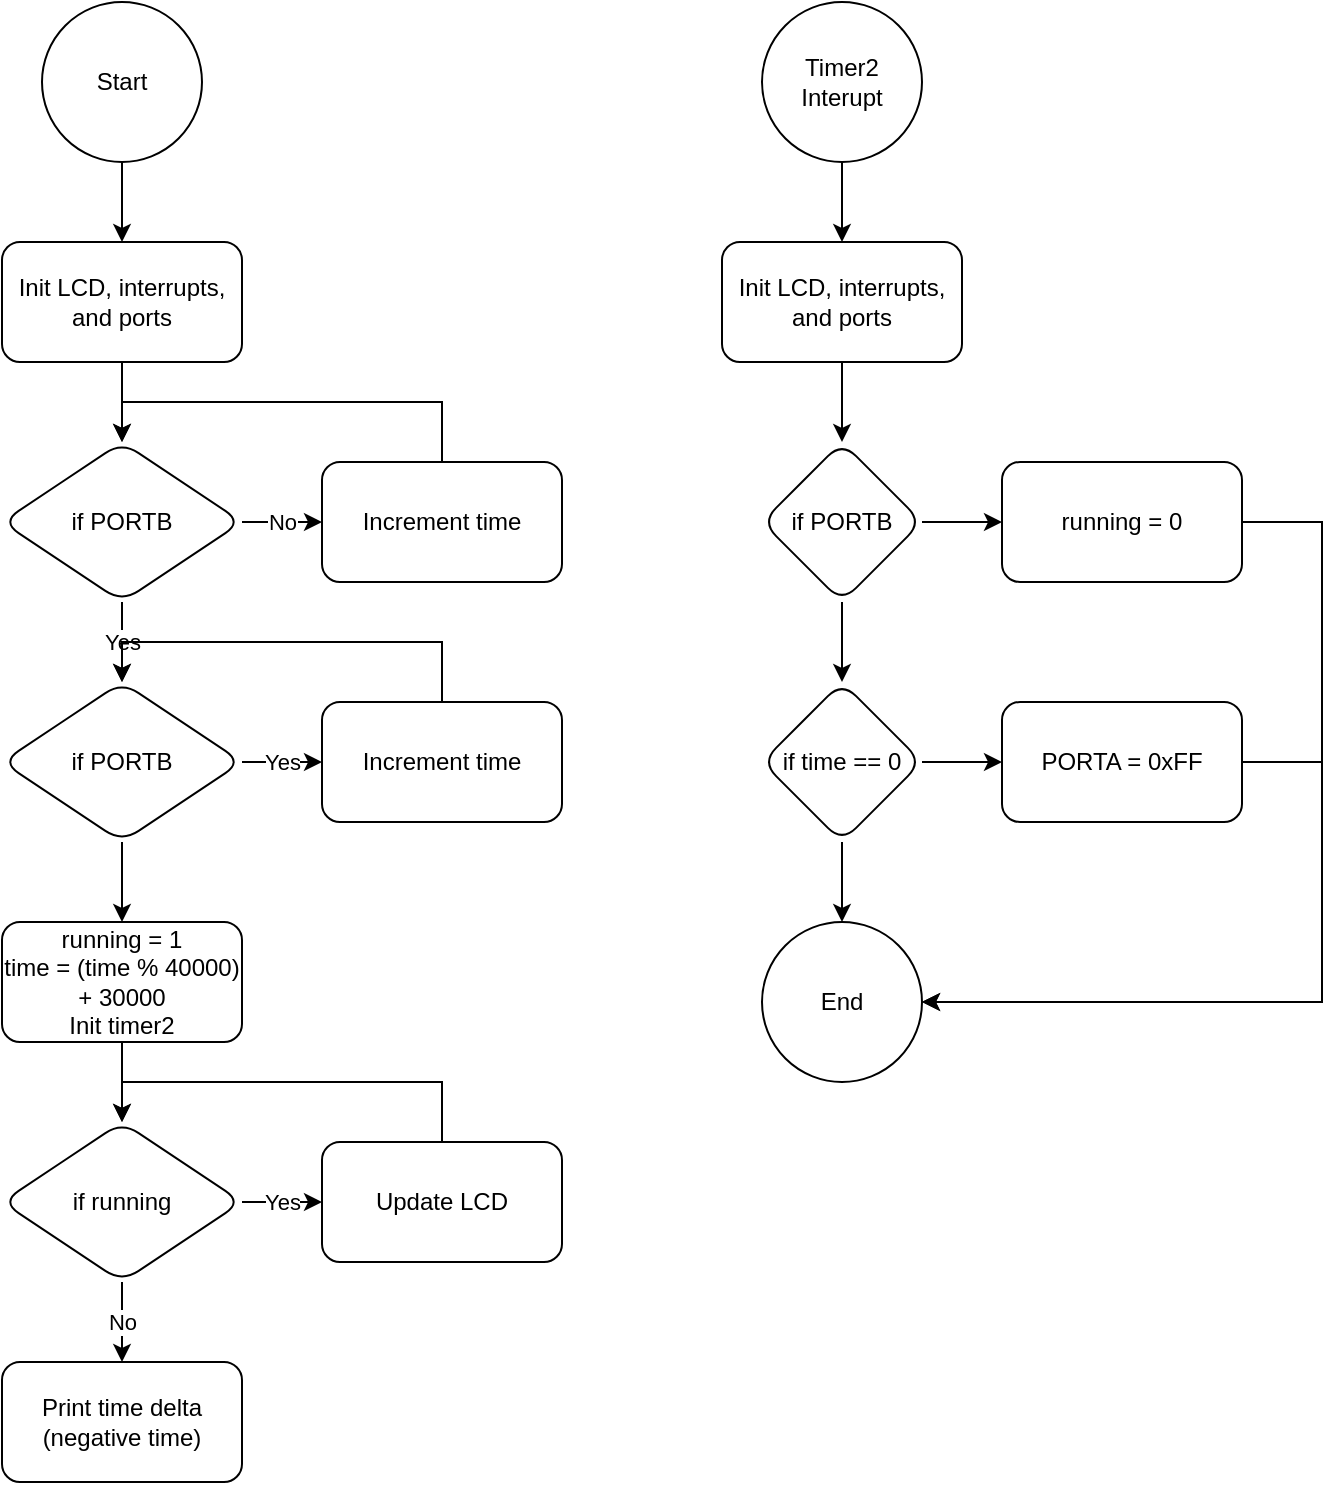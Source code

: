 <mxfile version="24.7.17">
  <diagram name="Page-1" id="lt8WRXRB4AFgMDzZljJm">
    <mxGraphModel dx="1434" dy="839" grid="1" gridSize="10" guides="1" tooltips="1" connect="1" arrows="1" fold="1" page="1" pageScale="1" pageWidth="850" pageHeight="1100" math="0" shadow="0">
      <root>
        <mxCell id="0" />
        <mxCell id="1" parent="0" />
        <mxCell id="8H4-ZsUqkacAHLsqrGic-4" value="" style="edgeStyle=orthogonalEdgeStyle;rounded=0;orthogonalLoop=1;jettySize=auto;html=1;" parent="1" source="8H4-ZsUqkacAHLsqrGic-2" target="8H4-ZsUqkacAHLsqrGic-3" edge="1">
          <mxGeometry relative="1" as="geometry" />
        </mxCell>
        <mxCell id="8H4-ZsUqkacAHLsqrGic-2" value="Start" style="ellipse;whiteSpace=wrap;html=1;aspect=fixed;" parent="1" vertex="1">
          <mxGeometry x="80" y="40" width="80" height="80" as="geometry" />
        </mxCell>
        <mxCell id="8H4-ZsUqkacAHLsqrGic-9" value="" style="edgeStyle=orthogonalEdgeStyle;rounded=0;orthogonalLoop=1;jettySize=auto;html=1;" parent="1" source="8H4-ZsUqkacAHLsqrGic-3" target="8H4-ZsUqkacAHLsqrGic-8" edge="1">
          <mxGeometry relative="1" as="geometry" />
        </mxCell>
        <mxCell id="8H4-ZsUqkacAHLsqrGic-3" value="Init LCD, interrupts, and ports" style="rounded=1;whiteSpace=wrap;html=1;" parent="1" vertex="1">
          <mxGeometry x="60" y="160" width="120" height="60" as="geometry" />
        </mxCell>
        <mxCell id="8H4-ZsUqkacAHLsqrGic-11" value="Yes" style="edgeStyle=orthogonalEdgeStyle;rounded=0;orthogonalLoop=1;jettySize=auto;html=1;" parent="1" source="8H4-ZsUqkacAHLsqrGic-8" target="8H4-ZsUqkacAHLsqrGic-10" edge="1">
          <mxGeometry relative="1" as="geometry" />
        </mxCell>
        <mxCell id="8H4-ZsUqkacAHLsqrGic-13" value="No" style="edgeStyle=orthogonalEdgeStyle;rounded=0;orthogonalLoop=1;jettySize=auto;html=1;" parent="1" source="8H4-ZsUqkacAHLsqrGic-8" target="8H4-ZsUqkacAHLsqrGic-12" edge="1">
          <mxGeometry relative="1" as="geometry" />
        </mxCell>
        <mxCell id="8H4-ZsUqkacAHLsqrGic-8" value="if PORTB" style="rhombus;whiteSpace=wrap;html=1;rounded=1;" parent="1" vertex="1">
          <mxGeometry x="60" y="260" width="120" height="80" as="geometry" />
        </mxCell>
        <mxCell id="8H4-ZsUqkacAHLsqrGic-15" value="Yes" style="edgeStyle=orthogonalEdgeStyle;rounded=0;orthogonalLoop=1;jettySize=auto;html=1;" parent="1" source="8H4-ZsUqkacAHLsqrGic-10" target="8H4-ZsUqkacAHLsqrGic-14" edge="1">
          <mxGeometry relative="1" as="geometry" />
        </mxCell>
        <mxCell id="8H4-ZsUqkacAHLsqrGic-49" value="" style="edgeStyle=orthogonalEdgeStyle;rounded=0;orthogonalLoop=1;jettySize=auto;html=1;" parent="1" source="8H4-ZsUqkacAHLsqrGic-10" target="8H4-ZsUqkacAHLsqrGic-48" edge="1">
          <mxGeometry relative="1" as="geometry" />
        </mxCell>
        <mxCell id="8H4-ZsUqkacAHLsqrGic-10" value="if PORTB" style="rhombus;whiteSpace=wrap;html=1;rounded=1;" parent="1" vertex="1">
          <mxGeometry x="60" y="380" width="120" height="80" as="geometry" />
        </mxCell>
        <mxCell id="8H4-ZsUqkacAHLsqrGic-17" style="edgeStyle=orthogonalEdgeStyle;rounded=0;orthogonalLoop=1;jettySize=auto;html=1;entryX=0.5;entryY=0;entryDx=0;entryDy=0;" parent="1" source="8H4-ZsUqkacAHLsqrGic-12" target="8H4-ZsUqkacAHLsqrGic-8" edge="1">
          <mxGeometry relative="1" as="geometry">
            <Array as="points">
              <mxPoint x="280" y="240" />
              <mxPoint x="120" y="240" />
            </Array>
          </mxGeometry>
        </mxCell>
        <mxCell id="8H4-ZsUqkacAHLsqrGic-12" value="Increment time" style="whiteSpace=wrap;html=1;rounded=1;" parent="1" vertex="1">
          <mxGeometry x="220" y="270" width="120" height="60" as="geometry" />
        </mxCell>
        <mxCell id="8H4-ZsUqkacAHLsqrGic-16" style="edgeStyle=orthogonalEdgeStyle;rounded=0;orthogonalLoop=1;jettySize=auto;html=1;entryX=0.5;entryY=0;entryDx=0;entryDy=0;" parent="1" source="8H4-ZsUqkacAHLsqrGic-14" target="8H4-ZsUqkacAHLsqrGic-10" edge="1">
          <mxGeometry relative="1" as="geometry">
            <Array as="points">
              <mxPoint x="280" y="360" />
              <mxPoint x="120" y="360" />
            </Array>
          </mxGeometry>
        </mxCell>
        <mxCell id="8H4-ZsUqkacAHLsqrGic-14" value="Increment time" style="whiteSpace=wrap;html=1;rounded=1;" parent="1" vertex="1">
          <mxGeometry x="220" y="390" width="120" height="60" as="geometry" />
        </mxCell>
        <mxCell id="BIUVwdXFIAs_Ipz9rHra-10" value="Yes" style="edgeStyle=orthogonalEdgeStyle;rounded=0;orthogonalLoop=1;jettySize=auto;html=1;" edge="1" parent="1" source="8H4-ZsUqkacAHLsqrGic-21" target="BIUVwdXFIAs_Ipz9rHra-9">
          <mxGeometry relative="1" as="geometry" />
        </mxCell>
        <mxCell id="BIUVwdXFIAs_Ipz9rHra-14" value="No" style="edgeStyle=orthogonalEdgeStyle;rounded=0;orthogonalLoop=1;jettySize=auto;html=1;" edge="1" parent="1" source="8H4-ZsUqkacAHLsqrGic-21" target="BIUVwdXFIAs_Ipz9rHra-13">
          <mxGeometry relative="1" as="geometry" />
        </mxCell>
        <mxCell id="8H4-ZsUqkacAHLsqrGic-21" value="if running" style="rhombus;whiteSpace=wrap;html=1;rounded=1;" parent="1" vertex="1">
          <mxGeometry x="60" y="600" width="120" height="80" as="geometry" />
        </mxCell>
        <mxCell id="8H4-ZsUqkacAHLsqrGic-64" value="" style="edgeStyle=orthogonalEdgeStyle;rounded=0;orthogonalLoop=1;jettySize=auto;html=1;" parent="1" source="8H4-ZsUqkacAHLsqrGic-45" target="8H4-ZsUqkacAHLsqrGic-63" edge="1">
          <mxGeometry relative="1" as="geometry" />
        </mxCell>
        <mxCell id="8H4-ZsUqkacAHLsqrGic-45" value="Timer2 Interupt" style="ellipse;whiteSpace=wrap;html=1;aspect=fixed;" parent="1" vertex="1">
          <mxGeometry x="440" y="40" width="80" height="80" as="geometry" />
        </mxCell>
        <mxCell id="8H4-ZsUqkacAHLsqrGic-50" value="" style="edgeStyle=orthogonalEdgeStyle;rounded=0;orthogonalLoop=1;jettySize=auto;html=1;" parent="1" source="8H4-ZsUqkacAHLsqrGic-48" target="8H4-ZsUqkacAHLsqrGic-21" edge="1">
          <mxGeometry relative="1" as="geometry" />
        </mxCell>
        <mxCell id="8H4-ZsUqkacAHLsqrGic-48" value="running = 1&lt;div&gt;time = (time % 40000) + 30000&lt;/div&gt;&lt;div&gt;Init timer2&lt;/div&gt;" style="whiteSpace=wrap;html=1;rounded=1;" parent="1" vertex="1">
          <mxGeometry x="60" y="500" width="120" height="60" as="geometry" />
        </mxCell>
        <mxCell id="8H4-ZsUqkacAHLsqrGic-67" value="" style="edgeStyle=orthogonalEdgeStyle;rounded=0;orthogonalLoop=1;jettySize=auto;html=1;" parent="1" source="8H4-ZsUqkacAHLsqrGic-63" target="8H4-ZsUqkacAHLsqrGic-66" edge="1">
          <mxGeometry relative="1" as="geometry" />
        </mxCell>
        <mxCell id="8H4-ZsUqkacAHLsqrGic-63" value="Init LCD, interrupts, and ports" style="rounded=1;whiteSpace=wrap;html=1;" parent="1" vertex="1">
          <mxGeometry x="420" y="160" width="120" height="60" as="geometry" />
        </mxCell>
        <mxCell id="8H4-ZsUqkacAHLsqrGic-72" value="" style="edgeStyle=orthogonalEdgeStyle;rounded=0;orthogonalLoop=1;jettySize=auto;html=1;" parent="1" source="8H4-ZsUqkacAHLsqrGic-66" target="8H4-ZsUqkacAHLsqrGic-71" edge="1">
          <mxGeometry relative="1" as="geometry" />
        </mxCell>
        <mxCell id="BIUVwdXFIAs_Ipz9rHra-3" value="" style="edgeStyle=orthogonalEdgeStyle;rounded=0;orthogonalLoop=1;jettySize=auto;html=1;" edge="1" parent="1" source="8H4-ZsUqkacAHLsqrGic-66" target="BIUVwdXFIAs_Ipz9rHra-2">
          <mxGeometry relative="1" as="geometry" />
        </mxCell>
        <mxCell id="8H4-ZsUqkacAHLsqrGic-66" value="if PORTB" style="rhombus;whiteSpace=wrap;html=1;rounded=1;" parent="1" vertex="1">
          <mxGeometry x="440" y="260" width="80" height="80" as="geometry" />
        </mxCell>
        <mxCell id="8H4-ZsUqkacAHLsqrGic-69" value="End" style="ellipse;whiteSpace=wrap;html=1;rounded=1;" parent="1" vertex="1">
          <mxGeometry x="440" y="500" width="80" height="80" as="geometry" />
        </mxCell>
        <mxCell id="BIUVwdXFIAs_Ipz9rHra-4" style="edgeStyle=orthogonalEdgeStyle;rounded=0;orthogonalLoop=1;jettySize=auto;html=1;" edge="1" parent="1" source="8H4-ZsUqkacAHLsqrGic-71" target="8H4-ZsUqkacAHLsqrGic-69">
          <mxGeometry relative="1" as="geometry">
            <Array as="points">
              <mxPoint x="720" y="300" />
              <mxPoint x="720" y="540" />
            </Array>
          </mxGeometry>
        </mxCell>
        <mxCell id="8H4-ZsUqkacAHLsqrGic-71" value="running = 0" style="whiteSpace=wrap;html=1;rounded=1;" parent="1" vertex="1">
          <mxGeometry x="560" y="270" width="120" height="60" as="geometry" />
        </mxCell>
        <mxCell id="BIUVwdXFIAs_Ipz9rHra-6" value="" style="edgeStyle=orthogonalEdgeStyle;rounded=0;orthogonalLoop=1;jettySize=auto;html=1;" edge="1" parent="1" source="BIUVwdXFIAs_Ipz9rHra-2" target="BIUVwdXFIAs_Ipz9rHra-5">
          <mxGeometry relative="1" as="geometry" />
        </mxCell>
        <mxCell id="BIUVwdXFIAs_Ipz9rHra-8" value="" style="edgeStyle=orthogonalEdgeStyle;rounded=0;orthogonalLoop=1;jettySize=auto;html=1;" edge="1" parent="1" source="BIUVwdXFIAs_Ipz9rHra-2" target="8H4-ZsUqkacAHLsqrGic-69">
          <mxGeometry relative="1" as="geometry" />
        </mxCell>
        <mxCell id="BIUVwdXFIAs_Ipz9rHra-2" value="if time == 0" style="rhombus;whiteSpace=wrap;html=1;rounded=1;" vertex="1" parent="1">
          <mxGeometry x="440" y="380" width="80" height="80" as="geometry" />
        </mxCell>
        <mxCell id="BIUVwdXFIAs_Ipz9rHra-7" style="edgeStyle=orthogonalEdgeStyle;rounded=0;orthogonalLoop=1;jettySize=auto;html=1;entryX=1;entryY=0.5;entryDx=0;entryDy=0;" edge="1" parent="1" source="BIUVwdXFIAs_Ipz9rHra-5" target="8H4-ZsUqkacAHLsqrGic-69">
          <mxGeometry relative="1" as="geometry">
            <Array as="points">
              <mxPoint x="720" y="420" />
              <mxPoint x="720" y="540" />
            </Array>
          </mxGeometry>
        </mxCell>
        <mxCell id="BIUVwdXFIAs_Ipz9rHra-5" value="PORTA = 0xFF" style="whiteSpace=wrap;html=1;rounded=1;" vertex="1" parent="1">
          <mxGeometry x="560" y="390" width="120" height="60" as="geometry" />
        </mxCell>
        <mxCell id="BIUVwdXFIAs_Ipz9rHra-12" style="edgeStyle=orthogonalEdgeStyle;rounded=0;orthogonalLoop=1;jettySize=auto;html=1;entryX=0.5;entryY=0;entryDx=0;entryDy=0;" edge="1" parent="1" source="BIUVwdXFIAs_Ipz9rHra-9" target="8H4-ZsUqkacAHLsqrGic-21">
          <mxGeometry relative="1" as="geometry">
            <Array as="points">
              <mxPoint x="280" y="580" />
              <mxPoint x="120" y="580" />
            </Array>
          </mxGeometry>
        </mxCell>
        <mxCell id="BIUVwdXFIAs_Ipz9rHra-9" value="Update LCD" style="whiteSpace=wrap;html=1;rounded=1;" vertex="1" parent="1">
          <mxGeometry x="220" y="610" width="120" height="60" as="geometry" />
        </mxCell>
        <mxCell id="BIUVwdXFIAs_Ipz9rHra-13" value="Print time delta (negative time)" style="whiteSpace=wrap;html=1;rounded=1;" vertex="1" parent="1">
          <mxGeometry x="60" y="720" width="120" height="60" as="geometry" />
        </mxCell>
      </root>
    </mxGraphModel>
  </diagram>
</mxfile>
